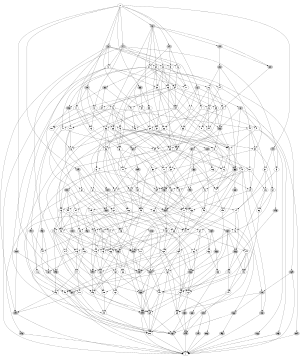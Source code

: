 digraph G {
	ratio="fill";
	size="2,2.5";
	1 [label="1"];
	2 [label="2"];
	3 [label="3" color=gray style=filled];
	4 [label="4" color=gray style=filled];
	5 [label="5"];
	6 [label="6" color=gray style=filled];
	7 [label="7"];
	8 [label="8" color=gray style=filled];
	9 [label="9"];
	10 [label="10" color=gray style=filled];
	11 [label="11"];
	12 [label="12"];
	13 [label="13"];
	14 [label="14" color=gray style=filled];
	15 [label="15"];
	16 [label="16"];
	17 [label="17"];
	18 [label="18" color=gray style=filled];
	19 [label="19" color=gray style=filled];
	20 [label="20" color=gray style=filled];
	21 [label="21"];
	22 [label="22"];
	23 [label="23" color=gray style=filled];
	24 [label="24"];
	25 [label="25"];
	26 [label="26"];
	27 [label="27"];
	28 [label="28"];
	29 [label="29"];
	30 [label="30"];
	31 [label="31"];
	32 [label="32"];
	33 [label="33"];
	34 [label="34"];
	35 [label="35"];
	36 [label="36" color=gray style=filled];
	37 [label="37" color=gray style=filled];
	38 [label="38" color=gray style=filled];
	39 [label="39"];
	40 [label="40"];
	41 [label="41"];
	42 [label="42"];
	43 [label="43"];
	44 [label="44" color=gray style=filled];
	45 [label="45"];
	46 [label="46"];
	47 [label="47"];
	48 [label="48"];
	49 [label="49"];
	50 [label="50"];
	51 [label="51"];
	52 [label="52"];
	53 [label="53" color=gray style=filled];
	54 [label="54"];
	55 [label="55"];
	56 [label="56"];
	57 [label="57"];
	58 [label="58"];
	59 [label="59"];
	60 [label="60"];
	61 [label="61"];
	62 [label="62"];
	63 [label="63"];
	64 [label="64"];
	65 [label="65"];
	66 [label="66"];
	67 [label="67" color=gray style=filled];
	68 [label="68"];
	69 [label="69"];
	70 [label="70"];
	71 [label="71"];
	72 [label="72"];
	73 [label="73" color=gray style=filled];
	74 [label="74"];
	75 [label="75"];
	76 [label="76"];
	77 [label="77"];
	78 [label="78"];
	79 [label="79" color=gray style=filled];
	80 [label="80"];
	81 [label="81"];
	82 [label="82"];
	83 [label="83"];
	84 [label="84"];
	85 [label="85"];
	86 [label="86"];
	87 [label="87" color=gray style=filled];
	88 [label="88" color=gray style=filled];
	89 [label="89"];
	90 [label="90" color=gray style=filled];
	91 [label="91"];
	92 [label="92"];
	93 [label="93"];
	94 [label="94"];
	95 [label="95" color=gray style=filled];
	96 [label="96" color=gray style=filled];
	97 [label="97" color=gray style=filled];
	98 [label="98" color=gray style=filled];
	99 [label="99"];
	100 [label="100" color=gray style=filled];
	101 [label="101" color=gray style=filled];
	102 [label="102" color=gray style=filled];
	103 [label="103"];
	104 [label="104"];
	105 [label="105"];
	106 [label="106" color=gray style=filled];
	107 [label="107"];
	108 [label="108"];
	109 [label="109"];
	110 [label="110" color=gray style=filled];
	111 [label="111"];
	112 [label="112" color=gray style=filled];
	113 [label="113"];
	114 [label="114"];
	115 [label="115" color=gray style=filled];
	116 [label="116"];
	117 [label="117"];
	118 [label="118"];
	119 [label="119" color=gray style=filled];
	120 [label="120" color=gray style=filled];
	121 [label="121"];
	122 [label="122" color=gray style=filled];
	123 [label="123"];
	124 [label="124"];
	125 [label="125"];
	126 [label="126"];
	127 [label="127" color=gray style=filled];
	128 [label="128"];
	129 [label="129" color=gray style=filled];
	130 [label="130"];
	131 [label="131"];
	132 [label="132"];
	133 [label="133" color=gray style=filled];
	134 [label="134" color=gray style=filled];
	135 [label="135"];
	136 [label="136" color=gray style=filled];
	137 [label="137" color=gray style=filled];
	138 [label="138"];
	139 [label="139"];
	140 [label="140"];
	141 [label="141"];
	142 [label="142"];
	143 [label="143"];
	144 [label="144"];
	145 [label="145" color=gray style=filled];
	146 [label="146"];
	147 [label="147"];
	148 [label="148" color=gray style=filled];
	149 [label="149" color=gray style=filled];
	150 [label="150" color=gray style=filled];
	151 [label="151" color=gray style=filled];
	152 [label="152"];
	153 [label="153" color=gray style=filled];
	154 [label="154" color=gray style=filled];
	155 [label="155"];
	156 [label="156"];
	157 [label="157"];
	158 [label="158" color=gray style=filled];
	159 [label="159"];
	160 [label="160"];
	161 [label="161"];
	162 [label="162"];
	163 [label="163" color=gray style=filled];
	164 [label="164"];
	165 [label="165"];
	166 [label="166" color=gray style=filled];
	167 [label="167" color=gray style=filled];
	168 [label="168" color=gray style=filled];
	169 [label="169" color=gray style=filled];
	170 [label="170" color=gray style=filled];
	171 [label="171"];
	172 [label="172"];
	173 [label="173"];
	174 [label="174"];
	175 [label="175"];
	176 [label="176"];
	177 [label="177"];
	178 [label="178"];
	179 [label="179"];
	180 [label="180"];
	181 [label="181" color=gray style=filled];
	182 [label="182" color=gray style=filled];
	183 [label="183" color=gray style=filled];
	184 [label="184" color=gray style=filled];
	185 [label="185"];
	186 [label="186"];
	187 [label="187"];
	188 [label="188"];
	189 [label="189"];
	190 [label="190"];
	191 [label="191"];
	192 [label="192"];
	193 [label="193" color=gray style=filled];
	194 [label="194" color=gray style=filled];
	195 [label="195" color=gray style=filled];
	196 [label="196"];
	197 [label="197" color=gray style=filled];
	198 [label="198"];
	199 [label="199" color=gray style=filled];
	200 [label="200"];
	201 [label="201"];
	202 [label="202"];
	203 [label="203" color=gray style=filled];
	204 [label="204" color=gray style=filled];
	205 [label="205" color=gray style=filled];
	206 [label="206" color=gray style=filled];
	2 -> 79;
	2 -> 18;
	2 -> 10;
	2 -> 6;
	2 -> 14;
	2 -> 44;
	2 -> 53;
	3 -> 15;
	3 -> 54;
	3 -> 80;
	5 -> 1;
	3 -> 5;
	3 -> 194;
	2 -> 3;
	2 -> 4;
	3 -> 22;
	3 -> 11;
	3 -> 7;
	4 -> 12;
	4 -> 16;
	4 -> 30;
	4 -> 45;
	5 -> 13;
	5 -> 17;
	5 -> 32;
	87 -> 1;
	119 -> 1;
	120 -> 119;
	120 -> 149;
	18 -> 20;
	148 -> 1;
	79 -> 80;
	79 -> 151;
	80 -> 148;
	80 -> 152;
	149 -> 1;
	194 -> 1;
	2 -> 195;
	4 -> 5;
	4 -> 198;
	5 -> 201;
	21 -> 25;
	21 -> 60;
	21 -> 106;
	18 -> 21;
	18 -> 22;
	18 -> 55;
	18 -> 30;
	20 -> 27;
	21 -> 27;
	21 -> 34;
	25 -> 63;
	25 -> 107;
	22 -> 25;
	22 -> 57;
	22 -> 169;
	22 -> 32;
	25 -> 29;
	25 -> 39;
	27 -> 60;
	27 -> 29;
	27 -> 36;
	60 -> 61;
	61 -> 64;
	61 -> 81;
	61 -> 100;
	61 -> 127;
	56 -> 61;
	151 -> 152;
	151 -> 157;
	151 -> 172;
	60 -> 127;
	127 -> 151;
	127 -> 128;
	127 -> 134;
	127 -> 173;
	29 -> 63;
	29 -> 41;
	63 -> 64;
	64 -> 104;
	152 -> 160;
	152 -> 175;
	64 -> 128;
	58 -> 64;
	79 -> 81;
	81 -> 151;
	100 -> 104;
	100 -> 173;
	104 -> 176;
	128 -> 152;
	128 -> 141;
	128 -> 176;
	58 -> 128;
	8 -> 36;
	6 -> 31;
	172 -> 197;
	173 -> 179;
	195 -> 196;
	195 -> 199;
	10 -> 56;
	10 -> 11;
	172 -> 195;
	172 -> 175;
	172 -> 198;
	60 -> 173;
	60 -> 63;
	60 -> 133;
	55 -> 60;
	55 -> 56;
	55 -> 57;
	55 -> 66;
	173 -> 172;
	173 -> 176;
	173 -> 181;
	56 -> 173;
	56 -> 58;
	56 -> 135;
	102 -> 194;
	11 -> 102;
	11 -> 58;
	175 -> 196;
	175 -> 200;
	63 -> 176;
	63 -> 140;
	57 -> 63;
	57 -> 58;
	57 -> 69;
	176 -> 175;
	176 -> 186;
	58 -> 176;
	58 -> 142;
	196 -> 194;
	196 -> 202;
	106 -> 107;
	106 -> 111;
	107 -> 116;
	8 -> 133;
	8 -> 9;
	8 -> 204;
	6 -> 8;
	6 -> 66;
	6 -> 7;
	9 -> 166;
	10 -> 12;
	10 -> 46;
	11 -> 13;
	11 -> 48;
	12 -> 13;
	12 -> 65;
	13 -> 68;
	14 -> 15;
	14 -> 16;
	14 -> 21;
	15 -> 17;
	15 -> 25;
	16 -> 17;
	16 -> 34;
	17 -> 39;
	18 -> 19;
	18 -> 46;
	19 -> 20;
	19 -> 23;
	21 -> 26;
	21 -> 47;
	21 -> 88;
	22 -> 24;
	22 -> 48;
	23 -> 24;
	23 -> 26;
	23 -> 49;
	24 -> 28;
	24 -> 50;
	25 -> 28;
	25 -> 89;
	26 -> 59;
	26 -> 27;
	26 -> 28;
	26 -> 35;
	34 -> 91;
	59 -> 61;
	59 -> 62;
	59 -> 71;
	46 -> 59;
	46 -> 56;
	46 -> 48;
	46 -> 65;
	60 -> 72;
	61 -> 73;
	56 -> 67;
	28 -> 62;
	28 -> 29;
	28 -> 40;
	62 -> 64;
	62 -> 75;
	48 -> 62;
	48 -> 58;
	48 -> 68;
	63 -> 76;
	64 -> 77;
	64 -> 82;
	58 -> 70;
	34 -> 35;
	30 -> 65;
	30 -> 31;
	35 -> 71;
	35 -> 36;
	35 -> 40;
	71 -> 73;
	71 -> 75;
	71 -> 131;
	65 -> 71;
	65 -> 67;
	65 -> 68;
	65 -> 132;
	36 -> 37;
	36 -> 72;
	36 -> 41;
	31 -> 36;
	31 -> 66;
	31 -> 33;
	37 -> 38;
	39 -> 93;
	37 -> 73;
	66 -> 67;
	37 -> 134;
	37 -> 42;
	38 -> 43;
	38 -> 73;
	38 -> 90;
	42 -> 43;
	43 -> 77;
	43 -> 92;
	44 -> 45;
	44 -> 51;
	45 -> 74;
	45 -> 145;
	47 -> 59;
	47 -> 95;
	47 -> 96;
	46 -> 47;
	46 -> 49;
	46 -> 97;
	46 -> 122;
	49 -> 50;
	49 -> 51;
	49 -> 59;
	49 -> 121;
	50 -> 52;
	50 -> 62;
	50 -> 124;
	48 -> 50;
	48 -> 125;
	51 -> 52;
	51 -> 74;
	51 -> 123;
	52 -> 78;
	52 -> 126;
	53 -> 54;
	53 -> 55;
	54 -> 57;
	72 -> 73;
	72 -> 76;
	72 -> 133;
	66 -> 72;
	157 -> 164;
	157 -> 160;
	157 -> 197;
	133 -> 134;
	197 -> 198;
	197 -> 200;
	199 -> 1;
	198 -> 199;
	198 -> 201;
	34 -> 133;
	34 -> 111;
	34 -> 39;
	30 -> 34;
	30 -> 66;
	30 -> 32;
	133 -> 181;
	133 -> 183;
	133 -> 140;
	66 -> 135;
	66 -> 69;
	67 -> 129;
	73 -> 74;
	73 -> 77;
	73 -> 83;
	73 -> 109;
	73 -> 134;
	67 -> 73;
	67 -> 70;
	74 -> 78;
	74 -> 84;
	74 -> 136;
	39 -> 40;
	32 -> 68;
	40 -> 75;
	40 -> 41;
	75 -> 77;
	75 -> 138;
	68 -> 75;
	68 -> 70;
	68 -> 139;
	41 -> 76;
	42 -> 77;
	42 -> 170;
	76 -> 77;
	76 -> 140;
	69 -> 76;
	69 -> 70;
	70 -> 130;
	77 -> 78;
	77 -> 85;
	77 -> 114;
	77 -> 141;
	70 -> 77;
	70 -> 118;
	78 -> 86;
	78 -> 143;
	80 -> 82;
	81 -> 82;
	81 -> 83;
	81 -> 99;
	82 -> 85;
	82 -> 103;
	82 -> 152;
	83 -> 84;
	83 -> 85;
	83 -> 108;
	83 -> 157;
	84 -> 86;
	84 -> 110;
	84 -> 158;
	85 -> 86;
	85 -> 113;
	85 -> 160;
	86 -> 115;
	86 -> 161;
	87 -> 167;
	88 -> 89;
	88 -> 91;
	88 -> 106;
	89 -> 93;
	89 -> 107;
	90 -> 92;
	90 -> 110;
	91 -> 90;
	91 -> 93;
	91 -> 111;
	92 -> 115;
	92 -> 168;
	93 -> 92;
	93 -> 116;
	94 -> 87;
	95 -> 94;
	95 -> 98;
	96 -> 94;
	96 -> 110;
	97 -> 94;
	97 -> 118;
	98 -> 87;
	98 -> 171;
	99 -> 101;
	99 -> 103;
	99 -> 108;
	99 -> 172;
	100 -> 99;
	100 -> 109;
	101 -> 105;
	101 -> 110;
	101 -> 174;
	102 -> 98;
	103 -> 105;
	103 -> 113;
	103 -> 175;
	104 -> 103;
	104 -> 114;
	105 -> 98;
	105 -> 115;
	105 -> 177;
	108 -> 110;
	108 -> 113;
	108 -> 178;
	109 -> 108;
	109 -> 112;
	109 -> 114;
	109 -> 179;
	110 -> 115;
	110 -> 182;
	111 -> 110;
	112 -> 110;
	112 -> 117;
	112 -> 184;
	113 -> 115;
	113 -> 185;
	114 -> 113;
	114 -> 117;
	114 -> 186;
	115 -> 87;
	115 -> 189;
	116 -> 115;
	117 -> 115;
	117 -> 191;
	118 -> 87;
	118 -> 192;
	121 -> 123;
	121 -> 124;
	121 -> 131;
	122 -> 121;
	122 -> 125;
	122 -> 132;
	123 -> 126;
	123 -> 136;
	124 -> 126;
	124 -> 138;
	125 -> 124;
	125 -> 139;
	126 -> 143;
	129 -> 130;
	129 -> 135;
	129 -> 154;
	130 -> 142;
	130 -> 156;
	131 -> 134;
	131 -> 138;
	132 -> 131;
	132 -> 135;
	132 -> 139;
	134 -> 157;
	134 -> 137;
	134 -> 141;
	134 -> 179;
	135 -> 134;
	179 -> 197;
	179 -> 181;
	179 -> 186;
	135 -> 179;
	181 -> 198;
	181 -> 184;
	181 -> 188;
	135 -> 181;
	135 -> 159;
	135 -> 142;
	146 -> 147;
	146 -> 164;
	137 -> 146;
	164 -> 165;
	164 -> 199;
	137 -> 164;
	137 -> 144;
	137 -> 184;
	9 -> 41;
	7 -> 33;
	32 -> 33;
	33 -> 69;
	159 -> 164;
	160 -> 165;
	199 -> 202;
	111 -> 199;
	111 -> 116;
	159 -> 162;
	160 -> 200;
	183 -> 184;
	183 -> 190;
	184 -> 199;
	184 -> 191;
	159 -> 199;
	159 -> 192;
	169 -> 1;
	200 -> 201;
	201 -> 202;
	9 -> 205;
	7 -> 9;
	7 -> 69;
	39 -> 41;
	39 -> 116;
	32 -> 39;
	32 -> 69;
	41 -> 42;
	41 -> 140;
	33 -> 41;
	42 -> 141;
	42 -> 203;
	136 -> 143;
	136 -> 146;
	136 -> 158;
	137 -> 136;
	138 -> 141;
	139 -> 138;
	139 -> 142;
	140 -> 141;
	142 -> 162;
	140 -> 190;
	69 -> 140;
	69 -> 142;
	141 -> 160;
	141 -> 144;
	141 -> 186;
	142 -> 141;
	143 -> 147;
	143 -> 161;
	144 -> 143;
	145 -> 146;
	147 -> 120;
	147 -> 165;
	144 -> 147;
	150 -> 149;
	150 -> 167;
	153 -> 155;
	153 -> 158;
	154 -> 153;
	154 -> 156;
	154 -> 159;
	155 -> 161;
	155 -> 163;
	156 -> 155;
	156 -> 162;
	157 -> 158;
	157 -> 178;
	158 -> 161;
	158 -> 164;
	158 -> 182;
	159 -> 158;
	160 -> 161;
	160 -> 185;
	161 -> 150;
	161 -> 165;
	161 -> 189;
	162 -> 161;
	163 -> 149;
	165 -> 149;
	165 -> 202;
	144 -> 165;
	144 -> 191;
	162 -> 165;
	166 -> 1;
	167 -> 1;
	168 -> 167;
	168 -> 193;
	170 -> 168;
	171 -> 167;
	171 -> 194;
	172 -> 174;
	172 -> 178;
	174 -> 177;
	174 -> 182;
	174 -> 195;
	175 -> 177;
	175 -> 185;
	177 -> 171;
	177 -> 189;
	177 -> 196;
	178 -> 180;
	178 -> 185;
	178 -> 197;
	179 -> 178;
	180 -> 182;
	180 -> 187;
	180 -> 198;
	181 -> 180;
	182 -> 189;
	182 -> 199;
	184 -> 182;
	169 -> 170;
	185 -> 187;
	185 -> 200;
	186 -> 185;
	187 -> 189;
	187 -> 201;
	188 -> 187;
	170 -> 203;
	186 -> 188;
	142 -> 186;
	188 -> 191;
	142 -> 188;
	142 -> 192;
	202 -> 1;
	190 -> 191;
	116 -> 202;
	191 -> 202;
	162 -> 202;
	162 -> 192;
	189 -> 167;
	189 -> 202;
	191 -> 189;
	191 -> 206;
	170 -> 167;
	192 -> 167;
	193 -> 1;
	203 -> 1;
	204 -> 1;
	205 -> 1;
	206 -> 1;
	192 -> 1;
}
